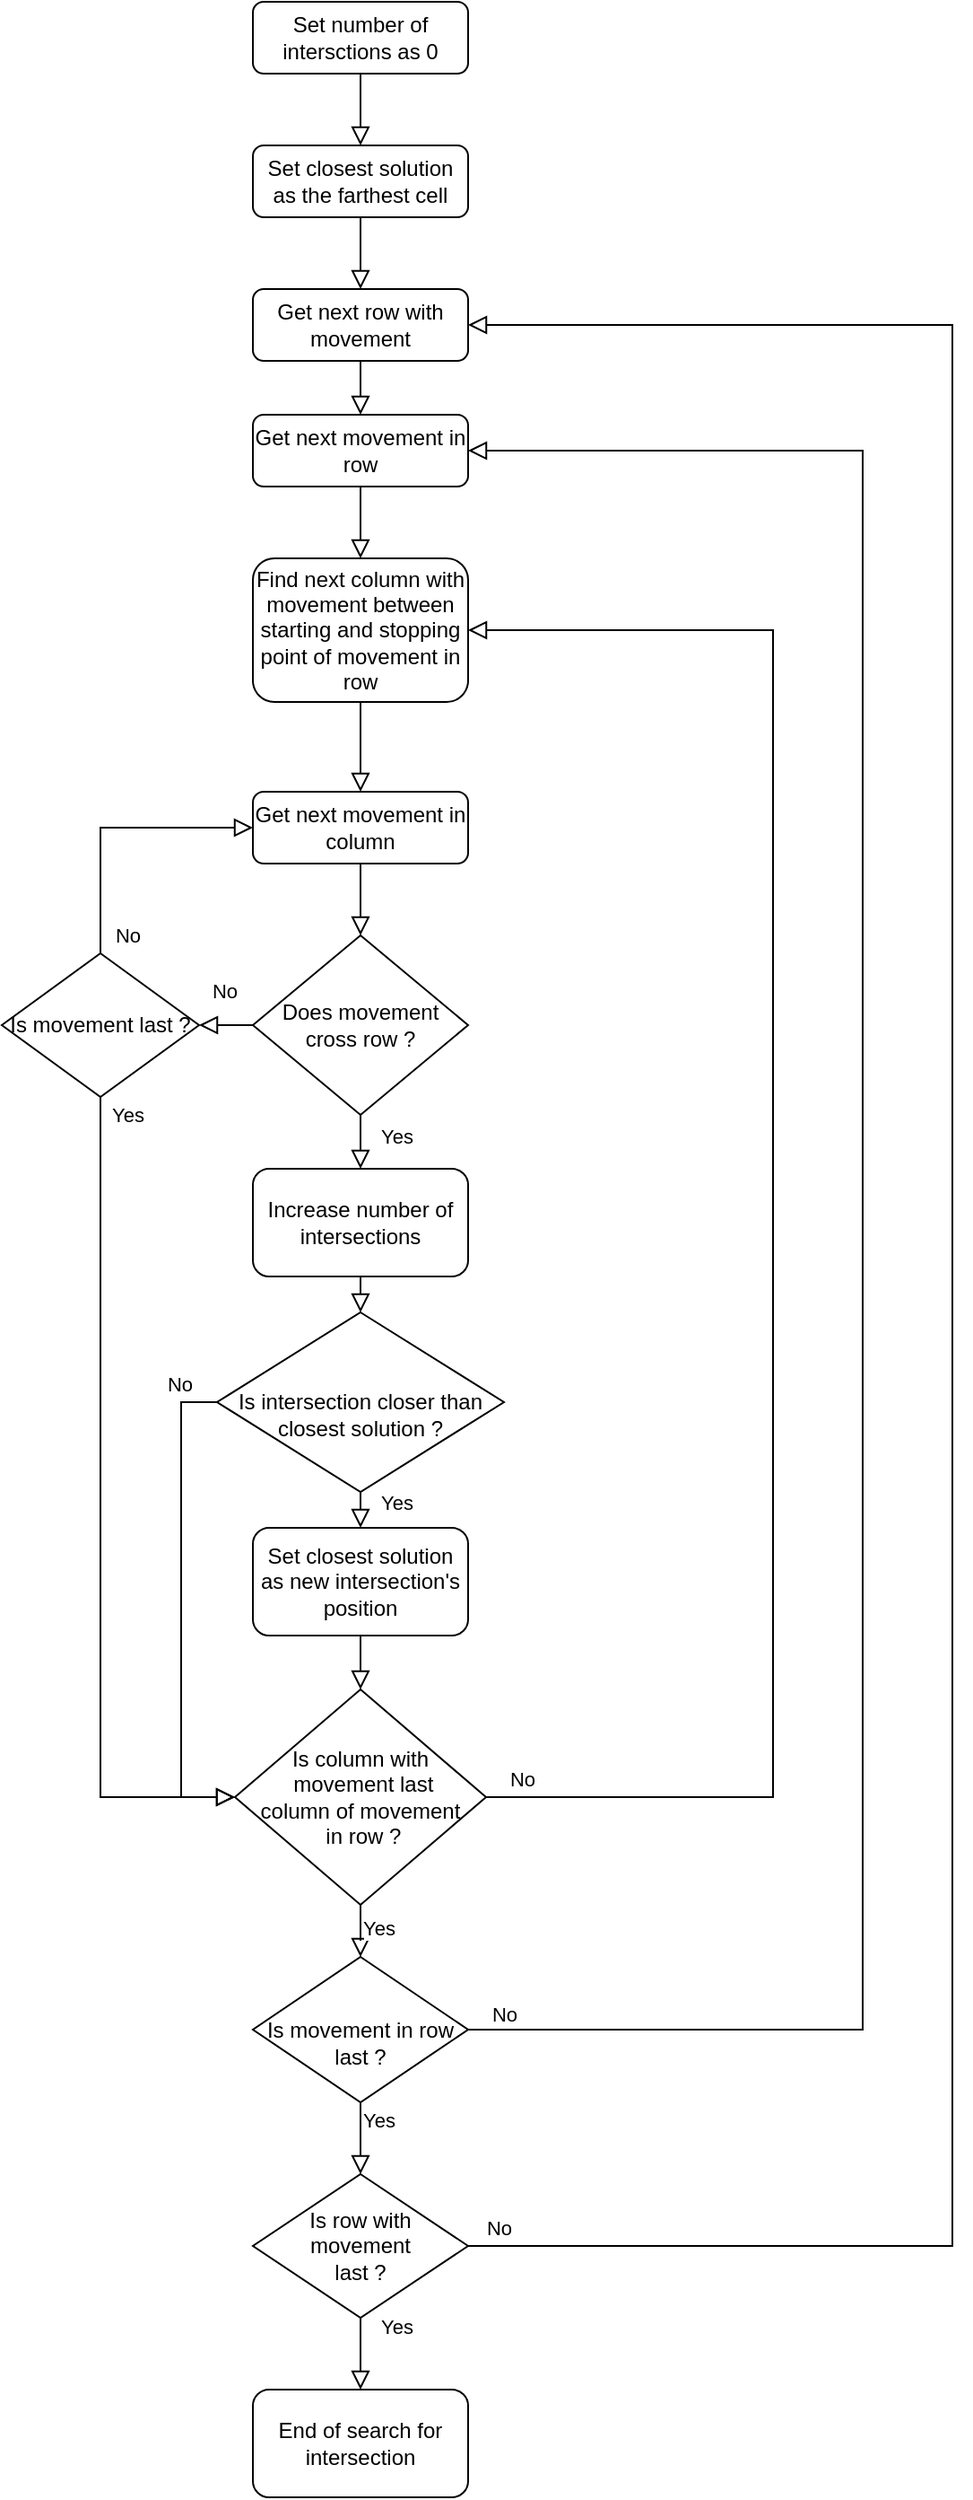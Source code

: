 <mxfile version="16.1.2" type="device"><diagram id="C5RBs43oDa-KdzZeNtuy" name="Page-1"><mxGraphModel dx="2887" dy="1606" grid="1" gridSize="10" guides="1" tooltips="1" connect="1" arrows="1" fold="1" page="1" pageScale="1" pageWidth="827" pageHeight="1169" math="0" shadow="0"><root><mxCell id="WIyWlLk6GJQsqaUBKTNV-0"/><mxCell id="WIyWlLk6GJQsqaUBKTNV-1" parent="WIyWlLk6GJQsqaUBKTNV-0"/><mxCell id="WIyWlLk6GJQsqaUBKTNV-2" value="" style="rounded=0;html=1;jettySize=auto;orthogonalLoop=1;fontSize=11;endArrow=block;endFill=0;endSize=8;strokeWidth=1;shadow=0;labelBackgroundColor=none;edgeStyle=orthogonalEdgeStyle;" parent="WIyWlLk6GJQsqaUBKTNV-1" source="WIyWlLk6GJQsqaUBKTNV-3" target="IiE8YvoSP_bXsisjHK5c-0" edge="1"><mxGeometry relative="1" as="geometry"><mxPoint x="220" y="190" as="targetPoint"/></mxGeometry></mxCell><mxCell id="WIyWlLk6GJQsqaUBKTNV-3" value="Set number of intersctions as 0" style="rounded=1;whiteSpace=wrap;html=1;fontSize=12;glass=0;strokeWidth=1;shadow=0;" parent="WIyWlLk6GJQsqaUBKTNV-1" vertex="1"><mxGeometry x="160" y="80" width="120" height="40" as="geometry"/></mxCell><mxCell id="IiE8YvoSP_bXsisjHK5c-2" style="edgeStyle=orthogonalEdgeStyle;rounded=0;orthogonalLoop=1;jettySize=auto;html=1;endArrow=block;endFill=0;endSize=8;" parent="WIyWlLk6GJQsqaUBKTNV-1" source="IiE8YvoSP_bXsisjHK5c-0" target="IiE8YvoSP_bXsisjHK5c-1" edge="1"><mxGeometry relative="1" as="geometry"/></mxCell><mxCell id="IiE8YvoSP_bXsisjHK5c-0" value="Set closest solution as the farthest cell" style="rounded=1;whiteSpace=wrap;html=1;fontSize=12;glass=0;strokeWidth=1;shadow=0;" parent="WIyWlLk6GJQsqaUBKTNV-1" vertex="1"><mxGeometry x="160" y="160" width="120" height="40" as="geometry"/></mxCell><mxCell id="IiE8YvoSP_bXsisjHK5c-4" style="edgeStyle=orthogonalEdgeStyle;rounded=0;orthogonalLoop=1;jettySize=auto;html=1;endArrow=block;endFill=0;endSize=8;" parent="WIyWlLk6GJQsqaUBKTNV-1" source="IiE8YvoSP_bXsisjHK5c-1" target="IiE8YvoSP_bXsisjHK5c-3" edge="1"><mxGeometry relative="1" as="geometry"/></mxCell><mxCell id="IiE8YvoSP_bXsisjHK5c-1" value="Get next row with movement" style="rounded=1;whiteSpace=wrap;html=1;fontSize=12;glass=0;strokeWidth=1;shadow=0;" parent="WIyWlLk6GJQsqaUBKTNV-1" vertex="1"><mxGeometry x="160" y="240" width="120" height="40" as="geometry"/></mxCell><mxCell id="IiE8YvoSP_bXsisjHK5c-6" style="edgeStyle=orthogonalEdgeStyle;rounded=0;orthogonalLoop=1;jettySize=auto;html=1;endArrow=block;endFill=0;endSize=8;" parent="WIyWlLk6GJQsqaUBKTNV-1" source="IiE8YvoSP_bXsisjHK5c-3" target="IiE8YvoSP_bXsisjHK5c-5" edge="1"><mxGeometry relative="1" as="geometry"/></mxCell><mxCell id="IiE8YvoSP_bXsisjHK5c-3" value="Get next movement in row" style="rounded=1;whiteSpace=wrap;html=1;fontSize=12;glass=0;strokeWidth=1;shadow=0;" parent="WIyWlLk6GJQsqaUBKTNV-1" vertex="1"><mxGeometry x="160" y="310" width="120" height="40" as="geometry"/></mxCell><mxCell id="IiE8YvoSP_bXsisjHK5c-10" style="edgeStyle=orthogonalEdgeStyle;rounded=0;orthogonalLoop=1;jettySize=auto;html=1;endArrow=block;endFill=0;endSize=8;" parent="WIyWlLk6GJQsqaUBKTNV-1" source="IiE8YvoSP_bXsisjHK5c-5" target="IiE8YvoSP_bXsisjHK5c-7" edge="1"><mxGeometry relative="1" as="geometry"/></mxCell><mxCell id="IiE8YvoSP_bXsisjHK5c-5" value="Find next column with movement between starting and stopping point of movement in row" style="rounded=1;whiteSpace=wrap;html=1;fontSize=12;glass=0;strokeWidth=1;shadow=0;" parent="WIyWlLk6GJQsqaUBKTNV-1" vertex="1"><mxGeometry x="160" y="390" width="120" height="80" as="geometry"/></mxCell><mxCell id="IiE8YvoSP_bXsisjHK5c-14" value="" style="edgeStyle=orthogonalEdgeStyle;rounded=0;orthogonalLoop=1;jettySize=auto;html=1;endArrow=block;endFill=0;endSize=8;" parent="WIyWlLk6GJQsqaUBKTNV-1" source="IiE8YvoSP_bXsisjHK5c-7" target="IiE8YvoSP_bXsisjHK5c-13" edge="1"><mxGeometry relative="1" as="geometry"/></mxCell><mxCell id="IiE8YvoSP_bXsisjHK5c-7" value="Get next movement in column" style="rounded=1;whiteSpace=wrap;html=1;fontSize=12;glass=0;strokeWidth=1;shadow=0;" parent="WIyWlLk6GJQsqaUBKTNV-1" vertex="1"><mxGeometry x="160" y="520" width="120" height="40" as="geometry"/></mxCell><mxCell id="IiE8YvoSP_bXsisjHK5c-15" style="edgeStyle=orthogonalEdgeStyle;rounded=0;orthogonalLoop=1;jettySize=auto;html=1;endArrow=block;endFill=0;endSize=8;" parent="WIyWlLk6GJQsqaUBKTNV-1" source="IiE8YvoSP_bXsisjHK5c-13" target="IiE8YvoSP_bXsisjHK5c-19" edge="1"><mxGeometry relative="1" as="geometry"><mxPoint x="340" y="650" as="targetPoint"/><Array as="points"/></mxGeometry></mxCell><mxCell id="IiE8YvoSP_bXsisjHK5c-16" value="No" style="edgeLabel;html=1;align=center;verticalAlign=middle;resizable=0;points=[];" parent="IiE8YvoSP_bXsisjHK5c-15" vertex="1" connectable="0"><mxGeometry x="-0.523" y="-2" relative="1" as="geometry"><mxPoint x="-4" y="-17" as="offset"/></mxGeometry></mxCell><mxCell id="IiE8YvoSP_bXsisjHK5c-26" value="Yes" style="edgeStyle=orthogonalEdgeStyle;rounded=0;orthogonalLoop=1;jettySize=auto;html=1;endArrow=block;endFill=0;endSize=8;" parent="WIyWlLk6GJQsqaUBKTNV-1" source="IiE8YvoSP_bXsisjHK5c-13" target="IiE8YvoSP_bXsisjHK5c-25" edge="1"><mxGeometry x="-0.5" y="20" relative="1" as="geometry"><mxPoint y="-1" as="offset"/></mxGeometry></mxCell><mxCell id="IiE8YvoSP_bXsisjHK5c-13" value="Does movement cross row ?" style="rhombus;whiteSpace=wrap;html=1;rounded=0;glass=0;strokeWidth=1;shadow=0;" parent="WIyWlLk6GJQsqaUBKTNV-1" vertex="1"><mxGeometry x="160" y="600" width="120" height="100" as="geometry"/></mxCell><mxCell id="IiE8YvoSP_bXsisjHK5c-24" style="edgeStyle=orthogonalEdgeStyle;rounded=0;orthogonalLoop=1;jettySize=auto;html=1;entryX=1;entryY=0.5;entryDx=0;entryDy=0;endArrow=block;endFill=0;endSize=8;" parent="WIyWlLk6GJQsqaUBKTNV-1" source="IiE8YvoSP_bXsisjHK5c-17" target="IiE8YvoSP_bXsisjHK5c-5" edge="1"><mxGeometry relative="1" as="geometry"><Array as="points"><mxPoint x="450" y="1080"/><mxPoint x="450" y="430"/></Array></mxGeometry></mxCell><mxCell id="IiE8YvoSP_bXsisjHK5c-39" value="No" style="edgeLabel;html=1;align=center;verticalAlign=middle;resizable=0;points=[];" parent="IiE8YvoSP_bXsisjHK5c-24" vertex="1" connectable="0"><mxGeometry x="-0.929" y="1" relative="1" as="geometry"><mxPoint x="-15" y="-9" as="offset"/></mxGeometry></mxCell><mxCell id="IiE8YvoSP_bXsisjHK5c-41" value="Yes" style="edgeStyle=orthogonalEdgeStyle;rounded=0;orthogonalLoop=1;jettySize=auto;html=1;endArrow=block;endFill=0;endSize=8;" parent="WIyWlLk6GJQsqaUBKTNV-1" source="IiE8YvoSP_bXsisjHK5c-17" target="IiE8YvoSP_bXsisjHK5c-40" edge="1"><mxGeometry x="-0.511" y="10" relative="1" as="geometry"><mxPoint as="offset"/></mxGeometry></mxCell><mxCell id="IiE8YvoSP_bXsisjHK5c-17" value="Is column with&lt;br&gt;&amp;nbsp;movement last &lt;br&gt;column of movement&lt;br&gt;&amp;nbsp;in row ?" style="rhombus;whiteSpace=wrap;html=1;rounded=0;glass=0;strokeWidth=1;shadow=0;" parent="WIyWlLk6GJQsqaUBKTNV-1" vertex="1"><mxGeometry x="150" y="1020" width="140" height="120" as="geometry"/></mxCell><mxCell id="IiE8YvoSP_bXsisjHK5c-22" style="edgeStyle=orthogonalEdgeStyle;rounded=0;orthogonalLoop=1;jettySize=auto;html=1;endArrow=block;endFill=0;endSize=8;" parent="WIyWlLk6GJQsqaUBKTNV-1" source="IiE8YvoSP_bXsisjHK5c-19" target="IiE8YvoSP_bXsisjHK5c-7" edge="1"><mxGeometry relative="1" as="geometry"><Array as="points"><mxPoint x="75" y="540"/></Array></mxGeometry></mxCell><mxCell id="IiE8YvoSP_bXsisjHK5c-23" value="No" style="edgeLabel;html=1;align=center;verticalAlign=middle;resizable=0;points=[];" parent="IiE8YvoSP_bXsisjHK5c-22" vertex="1" connectable="0"><mxGeometry x="-0.225" y="-3" relative="1" as="geometry"><mxPoint x="12" y="50" as="offset"/></mxGeometry></mxCell><mxCell id="IiE8YvoSP_bXsisjHK5c-37" style="edgeStyle=orthogonalEdgeStyle;rounded=0;orthogonalLoop=1;jettySize=auto;html=1;endArrow=block;endFill=0;endSize=8;" parent="WIyWlLk6GJQsqaUBKTNV-1" source="IiE8YvoSP_bXsisjHK5c-19" target="IiE8YvoSP_bXsisjHK5c-17" edge="1"><mxGeometry relative="1" as="geometry"><Array as="points"><mxPoint x="75" y="1080"/></Array></mxGeometry></mxCell><mxCell id="IiE8YvoSP_bXsisjHK5c-38" value="Yes" style="edgeLabel;html=1;align=center;verticalAlign=middle;resizable=0;points=[];" parent="IiE8YvoSP_bXsisjHK5c-37" vertex="1" connectable="0"><mxGeometry x="-0.847" y="2" relative="1" as="geometry"><mxPoint x="13" y="-26" as="offset"/></mxGeometry></mxCell><mxCell id="IiE8YvoSP_bXsisjHK5c-19" value="Is movement last ?" style="rhombus;whiteSpace=wrap;html=1;rounded=0;glass=0;strokeWidth=1;shadow=0;" parent="WIyWlLk6GJQsqaUBKTNV-1" vertex="1"><mxGeometry x="20" y="610" width="110" height="80" as="geometry"/></mxCell><mxCell id="IiE8YvoSP_bXsisjHK5c-30" value="" style="edgeStyle=orthogonalEdgeStyle;rounded=0;orthogonalLoop=1;jettySize=auto;html=1;endArrow=block;endFill=0;endSize=8;" parent="WIyWlLk6GJQsqaUBKTNV-1" source="IiE8YvoSP_bXsisjHK5c-25" target="IiE8YvoSP_bXsisjHK5c-29" edge="1"><mxGeometry relative="1" as="geometry"><Array as="points"><mxPoint x="220" y="800"/><mxPoint x="220" y="800"/></Array></mxGeometry></mxCell><mxCell id="IiE8YvoSP_bXsisjHK5c-25" value="Increase number of intersections" style="whiteSpace=wrap;html=1;rounded=1;glass=0;strokeWidth=1;shadow=0;" parent="WIyWlLk6GJQsqaUBKTNV-1" vertex="1"><mxGeometry x="160" y="730" width="120" height="60" as="geometry"/></mxCell><mxCell id="IiE8YvoSP_bXsisjHK5c-32" value="" style="edgeStyle=orthogonalEdgeStyle;rounded=0;orthogonalLoop=1;jettySize=auto;html=1;endArrow=block;endFill=0;endSize=8;" parent="WIyWlLk6GJQsqaUBKTNV-1" source="IiE8YvoSP_bXsisjHK5c-29" target="IiE8YvoSP_bXsisjHK5c-31" edge="1"><mxGeometry relative="1" as="geometry"><Array as="points"><mxPoint x="220" y="910"/><mxPoint x="220" y="910"/></Array></mxGeometry></mxCell><mxCell id="IiE8YvoSP_bXsisjHK5c-34" value="Yes" style="edgeLabel;html=1;align=center;verticalAlign=middle;resizable=0;points=[];" parent="IiE8YvoSP_bXsisjHK5c-32" vertex="1" connectable="0"><mxGeometry x="-0.747" relative="1" as="geometry"><mxPoint x="20" y="3" as="offset"/></mxGeometry></mxCell><mxCell id="IiE8YvoSP_bXsisjHK5c-35" style="edgeStyle=orthogonalEdgeStyle;rounded=0;orthogonalLoop=1;jettySize=auto;html=1;endArrow=block;endFill=0;endSize=8;" parent="WIyWlLk6GJQsqaUBKTNV-1" source="IiE8YvoSP_bXsisjHK5c-29" target="IiE8YvoSP_bXsisjHK5c-17" edge="1"><mxGeometry relative="1" as="geometry"><Array as="points"><mxPoint x="120" y="860"/><mxPoint x="120" y="1080"/></Array></mxGeometry></mxCell><mxCell id="IiE8YvoSP_bXsisjHK5c-36" value="No" style="edgeLabel;html=1;align=center;verticalAlign=middle;resizable=0;points=[];" parent="IiE8YvoSP_bXsisjHK5c-35" vertex="1" connectable="0"><mxGeometry x="-0.884" y="-2" relative="1" as="geometry"><mxPoint x="-6" y="-8" as="offset"/></mxGeometry></mxCell><mxCell id="IiE8YvoSP_bXsisjHK5c-29" value="&lt;br&gt;Is intersection closer than closest solution ?" style="rhombus;whiteSpace=wrap;html=1;rounded=0;glass=0;strokeWidth=1;shadow=0;" parent="WIyWlLk6GJQsqaUBKTNV-1" vertex="1"><mxGeometry x="140" y="810" width="160" height="100" as="geometry"/></mxCell><mxCell id="IiE8YvoSP_bXsisjHK5c-33" style="edgeStyle=orthogonalEdgeStyle;rounded=0;orthogonalLoop=1;jettySize=auto;html=1;endArrow=block;endFill=0;endSize=8;" parent="WIyWlLk6GJQsqaUBKTNV-1" source="IiE8YvoSP_bXsisjHK5c-31" target="IiE8YvoSP_bXsisjHK5c-17" edge="1"><mxGeometry relative="1" as="geometry"/></mxCell><mxCell id="IiE8YvoSP_bXsisjHK5c-31" value="Set closest solution as new intersection's position" style="whiteSpace=wrap;html=1;rounded=1;glass=0;strokeWidth=1;shadow=0;" parent="WIyWlLk6GJQsqaUBKTNV-1" vertex="1"><mxGeometry x="160" y="930" width="120" height="60" as="geometry"/></mxCell><mxCell id="IiE8YvoSP_bXsisjHK5c-42" style="edgeStyle=orthogonalEdgeStyle;rounded=0;orthogonalLoop=1;jettySize=auto;html=1;endArrow=block;endFill=0;endSize=8;" parent="WIyWlLk6GJQsqaUBKTNV-1" source="IiE8YvoSP_bXsisjHK5c-40" target="IiE8YvoSP_bXsisjHK5c-3" edge="1"><mxGeometry relative="1" as="geometry"><Array as="points"><mxPoint x="500" y="1209"/><mxPoint x="500" y="330"/></Array></mxGeometry></mxCell><mxCell id="IiE8YvoSP_bXsisjHK5c-48" value="No" style="edgeLabel;html=1;align=center;verticalAlign=middle;resizable=0;points=[];" parent="IiE8YvoSP_bXsisjHK5c-42" vertex="1" connectable="0"><mxGeometry x="-0.944" y="-3" relative="1" as="geometry"><mxPoint x="-17" y="-12" as="offset"/></mxGeometry></mxCell><mxCell id="IiE8YvoSP_bXsisjHK5c-44" value="Yes" style="edgeStyle=orthogonalEdgeStyle;rounded=0;orthogonalLoop=1;jettySize=auto;html=1;endArrow=block;endFill=0;endSize=8;" parent="WIyWlLk6GJQsqaUBKTNV-1" source="IiE8YvoSP_bXsisjHK5c-40" target="IiE8YvoSP_bXsisjHK5c-43" edge="1"><mxGeometry x="-0.5" y="10" relative="1" as="geometry"><mxPoint as="offset"/></mxGeometry></mxCell><mxCell id="IiE8YvoSP_bXsisjHK5c-40" value="&lt;br&gt;Is movement in row last ?" style="rhombus;whiteSpace=wrap;html=1;rounded=0;glass=0;strokeWidth=1;shadow=0;" parent="WIyWlLk6GJQsqaUBKTNV-1" vertex="1"><mxGeometry x="160" y="1169" width="120" height="81" as="geometry"/></mxCell><mxCell id="IiE8YvoSP_bXsisjHK5c-45" style="edgeStyle=orthogonalEdgeStyle;rounded=0;orthogonalLoop=1;jettySize=auto;html=1;endArrow=block;endFill=0;endSize=8;" parent="WIyWlLk6GJQsqaUBKTNV-1" source="IiE8YvoSP_bXsisjHK5c-43" target="IiE8YvoSP_bXsisjHK5c-1" edge="1"><mxGeometry relative="1" as="geometry"><Array as="points"><mxPoint x="550" y="1330"/><mxPoint x="550" y="260"/></Array></mxGeometry></mxCell><mxCell id="IiE8YvoSP_bXsisjHK5c-49" value="No" style="edgeLabel;html=1;align=center;verticalAlign=middle;resizable=0;points=[];" parent="IiE8YvoSP_bXsisjHK5c-45" vertex="1" connectable="0"><mxGeometry x="-0.979" y="1" relative="1" as="geometry"><mxPoint y="-9" as="offset"/></mxGeometry></mxCell><mxCell id="IiE8YvoSP_bXsisjHK5c-47" value="Yes" style="edgeStyle=orthogonalEdgeStyle;rounded=0;orthogonalLoop=1;jettySize=auto;html=1;endArrow=block;endFill=0;endSize=8;" parent="WIyWlLk6GJQsqaUBKTNV-1" source="IiE8YvoSP_bXsisjHK5c-43" target="IiE8YvoSP_bXsisjHK5c-46" edge="1"><mxGeometry x="-0.75" y="20" relative="1" as="geometry"><mxPoint as="offset"/></mxGeometry></mxCell><mxCell id="IiE8YvoSP_bXsisjHK5c-43" value="Is row with &lt;br&gt;movement &lt;br&gt;last ?" style="rhombus;whiteSpace=wrap;html=1;rounded=0;glass=0;strokeWidth=1;shadow=0;labelPosition=center;verticalLabelPosition=middle;align=center;verticalAlign=middle;" parent="WIyWlLk6GJQsqaUBKTNV-1" vertex="1"><mxGeometry x="160" y="1290" width="120" height="80" as="geometry"/></mxCell><mxCell id="IiE8YvoSP_bXsisjHK5c-46" value="End of search for intersection" style="whiteSpace=wrap;html=1;rounded=1;glass=0;strokeWidth=1;shadow=0;" parent="WIyWlLk6GJQsqaUBKTNV-1" vertex="1"><mxGeometry x="160" y="1410" width="120" height="60" as="geometry"/></mxCell></root></mxGraphModel></diagram></mxfile>